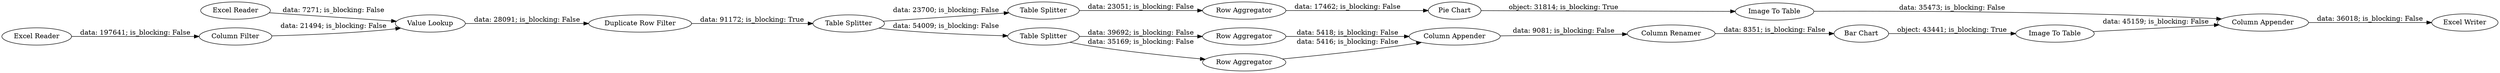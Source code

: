 digraph {
	"5229633998252477121_66" [label="Row Aggregator"]
	"5229633998252477121_52" [label="Excel Writer"]
	"5229633998252477121_49" [label="Image To Table"]
	"5229633998252477121_86" [label="Column Renamer"]
	"5229633998252477121_82" [label="Table Splitter"]
	"5229633998252477121_7" [label="Excel Reader"]
	"5229633998252477121_81" [label="Duplicate Row Filter"]
	"5229633998252477121_51" [label="Column Appender"]
	"5229633998252477121_83" [label="Row Aggregator"]
	"5229633998252477121_43" [label="Bar Chart"]
	"5229633998252477121_87" [label="Pie Chart"]
	"5229633998252477121_5" [label="Column Filter"]
	"5229633998252477121_1" [label="Excel Reader"]
	"5229633998252477121_63" [label="Table Splitter"]
	"5229633998252477121_84" [label="Column Appender"]
	"5229633998252477121_65" [label="Row Aggregator"]
	"5229633998252477121_50" [label="Image To Table"]
	"5229633998252477121_62" [label="Table Splitter"]
	"5229633998252477121_10" [label="Value Lookup"]
	"5229633998252477121_81" -> "5229633998252477121_62" [label="data: 91172; is_blocking: True"]
	"5229633998252477121_50" -> "5229633998252477121_51" [label="data: 45159; is_blocking: False"]
	"5229633998252477121_65" -> "5229633998252477121_87" [label="data: 17462; is_blocking: False"]
	"5229633998252477121_62" -> "5229633998252477121_82" [label="data: 23700; is_blocking: False"]
	"5229633998252477121_1" -> "5229633998252477121_5" [label="data: 197641; is_blocking: False"]
	"5229633998252477121_86" -> "5229633998252477121_43" [label="data: 8351; is_blocking: False"]
	"5229633998252477121_83" -> "5229633998252477121_84" [label="data: 5416; is_blocking: False"]
	"5229633998252477121_87" -> "5229633998252477121_49" [label="object: 31814; is_blocking: True"]
	"5229633998252477121_63" -> "5229633998252477121_83" [label="data: 35169; is_blocking: False"]
	"5229633998252477121_84" -> "5229633998252477121_86" [label="data: 9081; is_blocking: False"]
	"5229633998252477121_51" -> "5229633998252477121_52" [label="data: 36018; is_blocking: False"]
	"5229633998252477121_63" -> "5229633998252477121_66" [label="data: 39692; is_blocking: False"]
	"5229633998252477121_82" -> "5229633998252477121_65" [label="data: 23051; is_blocking: False"]
	"5229633998252477121_66" -> "5229633998252477121_84" [label="data: 5418; is_blocking: False"]
	"5229633998252477121_7" -> "5229633998252477121_10" [label="data: 7271; is_blocking: False"]
	"5229633998252477121_49" -> "5229633998252477121_51" [label="data: 35473; is_blocking: False"]
	"5229633998252477121_5" -> "5229633998252477121_10" [label="data: 21494; is_blocking: False"]
	"5229633998252477121_62" -> "5229633998252477121_63" [label="data: 54009; is_blocking: False"]
	"5229633998252477121_43" -> "5229633998252477121_50" [label="object: 43441; is_blocking: True"]
	"5229633998252477121_10" -> "5229633998252477121_81" [label="data: 28091; is_blocking: False"]
	rankdir=LR
}
